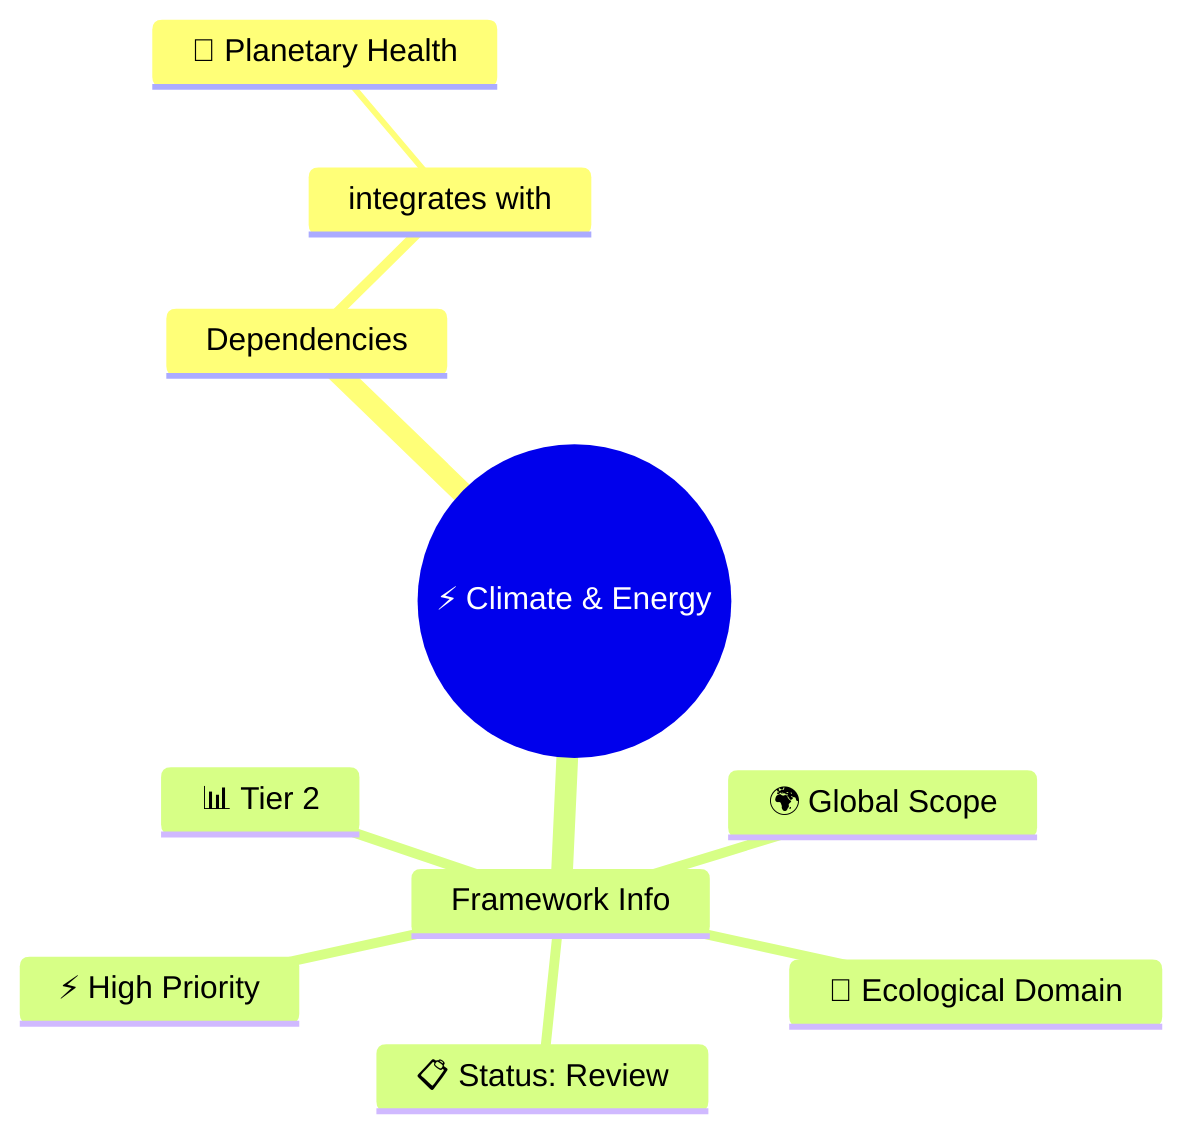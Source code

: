 mindmap
  root(("⚡ Climate & Energy"))
    Dependencies
      integrates with
        💚 Planetary Health
    Framework Info
      📊 Tier 2
      🎯 Ecological Domain
      🌍 Global Scope
      ⚡ High Priority
      📋 Status: Review